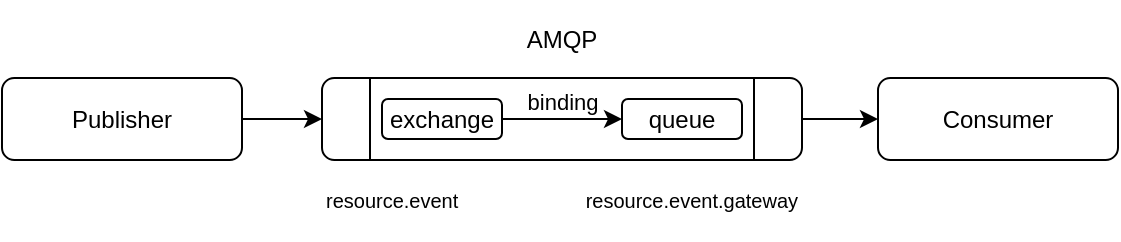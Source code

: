 <mxfile version="18.1.3" type="device" pages="2"><diagram id="PPfoWpOStz6Fa0XrBPdH" name="amqp"><mxGraphModel dx="1101" dy="1217" grid="0" gridSize="10" guides="1" tooltips="1" connect="1" arrows="1" fold="1" page="0" pageScale="1" pageWidth="850" pageHeight="1100" math="0" shadow="0"><root><mxCell id="0"/><mxCell id="1" parent="0"/><mxCell id="lq-2EiFAghi-F8ZjYznK-3" value="" style="edgeStyle=orthogonalEdgeStyle;rounded=0;orthogonalLoop=1;jettySize=auto;html=1;" parent="1" source="lq-2EiFAghi-F8ZjYznK-1" target="lq-2EiFAghi-F8ZjYznK-2" edge="1"><mxGeometry relative="1" as="geometry"/></mxCell><mxCell id="lq-2EiFAghi-F8ZjYznK-1" value="Publisher" style="rounded=1;whiteSpace=wrap;html=1;" parent="1" vertex="1"><mxGeometry x="200" y="359" width="120" height="41" as="geometry"/></mxCell><mxCell id="lq-2EiFAghi-F8ZjYznK-5" value="" style="edgeStyle=orthogonalEdgeStyle;rounded=0;orthogonalLoop=1;jettySize=auto;html=1;" parent="1" source="lq-2EiFAghi-F8ZjYznK-2" target="lq-2EiFAghi-F8ZjYznK-4" edge="1"><mxGeometry relative="1" as="geometry"/></mxCell><mxCell id="lq-2EiFAghi-F8ZjYznK-2" value="" style="shape=process;whiteSpace=wrap;html=1;backgroundOutline=1;rounded=1;" parent="1" vertex="1"><mxGeometry x="360" y="359" width="240" height="41" as="geometry"/></mxCell><mxCell id="lq-2EiFAghi-F8ZjYznK-4" value="Consumer" style="whiteSpace=wrap;html=1;rounded=1;" parent="1" vertex="1"><mxGeometry x="638" y="359" width="120" height="41" as="geometry"/></mxCell><mxCell id="lq-2EiFAghi-F8ZjYznK-8" value="binding" style="edgeStyle=orthogonalEdgeStyle;rounded=0;orthogonalLoop=1;jettySize=auto;html=1;" parent="1" source="lq-2EiFAghi-F8ZjYznK-6" target="lq-2EiFAghi-F8ZjYznK-7" edge="1"><mxGeometry y="10" relative="1" as="geometry"><mxPoint y="1" as="offset"/></mxGeometry></mxCell><mxCell id="lq-2EiFAghi-F8ZjYznK-6" value="exchange" style="rounded=1;whiteSpace=wrap;html=1;" parent="1" vertex="1"><mxGeometry x="390" y="369.5" width="60" height="20" as="geometry"/></mxCell><mxCell id="lq-2EiFAghi-F8ZjYznK-7" value="queue" style="rounded=1;whiteSpace=wrap;html=1;" parent="1" vertex="1"><mxGeometry x="510" y="369.5" width="60" height="20" as="geometry"/></mxCell><mxCell id="lq-2EiFAghi-F8ZjYznK-9" value="AMQP" style="rounded=0;whiteSpace=wrap;html=1;strokeColor=none;fillColor=none;" parent="1" vertex="1"><mxGeometry x="440" y="320" width="80" height="40" as="geometry"/></mxCell><mxCell id="lq-2EiFAghi-F8ZjYznK-11" value="resource.event" style="rounded=0;whiteSpace=wrap;html=1;fillColor=none;strokeColor=none;fontSize=10;align=left;" parent="1" vertex="1"><mxGeometry x="360" y="400" width="120" height="40" as="geometry"/></mxCell><mxCell id="lq-2EiFAghi-F8ZjYznK-12" value="resource.event.gateway" style="rounded=0;whiteSpace=wrap;html=1;fillColor=none;strokeColor=none;fontSize=10;align=right;" parent="1" vertex="1"><mxGeometry x="480" y="400" width="120" height="40" as="geometry"/></mxCell></root></mxGraphModel></diagram><diagram id="zuWuOEXiTJKzQNvaGwk0" name="schema"><mxGraphModel dx="440" dy="487" grid="0" gridSize="10" guides="1" tooltips="1" connect="1" arrows="1" fold="1" page="0" pageScale="1" pageWidth="850" pageHeight="1100" math="0" shadow="0"><root><mxCell id="0"/><mxCell id="1" parent="0"/><mxCell id="ENg0cOnUZ4QmfnHq1nYg-94" style="edgeStyle=orthogonalEdgeStyle;rounded=0;orthogonalLoop=1;jettySize=auto;html=1;dashed=1;labelBackgroundColor=none;fontSize=7;fontColor=#EA6B66;startArrow=none;startFill=0;endArrow=classic;endFill=1;dashPattern=1 4;" parent="1" source="ENg0cOnUZ4QmfnHq1nYg-18" target="ENg0cOnUZ4QmfnHq1nYg-18" edge="1"><mxGeometry relative="1" as="geometry"><mxPoint x="385" y="578" as="targetPoint"/><Array as="points"><mxPoint x="335" y="625"/><mxPoint x="335" y="572"/><mxPoint x="388" y="572"/></Array></mxGeometry></mxCell><mxCell id="ENg0cOnUZ4QmfnHq1nYg-18" value="&lt;br&gt;&lt;br&gt;control&lt;br&gt;&lt;br&gt;&lt;br&gt;&lt;br&gt;" style="rounded=1;whiteSpace=wrap;html=1;fillColor=#e1d5e7;strokeColor=#9673a6;" parent="1" vertex="1"><mxGeometry x="360" y="590" width="120" height="120" as="geometry"/></mxCell><mxCell id="ENg0cOnUZ4QmfnHq1nYg-1" value="gateway" style="rounded=1;whiteSpace=wrap;html=1;fillColor=#e1d5e7;strokeColor=#9673a6;" parent="1" vertex="1"><mxGeometry x="360" y="480" width="120" height="50" as="geometry"/></mxCell><mxCell id="ENg0cOnUZ4QmfnHq1nYg-2" value="AMQP" style="shape=cylinder3;whiteSpace=wrap;html=1;boundedLbl=1;backgroundOutline=1;size=15;fillColor=#fff2cc;strokeColor=#d6b656;" parent="1" vertex="1"><mxGeometry x="640" y="460" width="60" height="425" as="geometry"/></mxCell><mxCell id="ENg0cOnUZ4QmfnHq1nYg-5" value="&lt;font style=&quot;font-size: 6px;&quot;&gt;1: POST http://host/resources/open&lt;/font&gt;" style="edgeStyle=orthogonalEdgeStyle;rounded=0;orthogonalLoop=1;jettySize=auto;html=1;entryX=0.5;entryY=0;entryDx=0;entryDy=0;align=right;fillColor=#dae8fc;strokeColor=#6c8ebf;" parent="1" edge="1"><mxGeometry relative="1" as="geometry"><mxPoint x="410" y="400" as="sourcePoint"/><mxPoint x="410" y="480" as="targetPoint"/></mxGeometry></mxCell><mxCell id="ENg0cOnUZ4QmfnHq1nYg-4" value="front" style="rounded=1;whiteSpace=wrap;html=1;fillColor=#dae8fc;strokeColor=#6c8ebf;" parent="1" vertex="1"><mxGeometry x="360" y="360" width="120" height="40" as="geometry"/></mxCell><mxCell id="ENg0cOnUZ4QmfnHq1nYg-15" style="edgeStyle=orthogonalEdgeStyle;rounded=0;orthogonalLoop=1;jettySize=auto;html=1;fillColor=#dae8fc;strokeColor=#6c8ebf;exitX=0.416;exitY=0.999;exitDx=0;exitDy=0;exitPerimeter=0;" parent="1" source="ENg0cOnUZ4QmfnHq1nYg-12" edge="1"><mxGeometry relative="1" as="geometry"><mxPoint x="410" y="850" as="sourcePoint"/><mxPoint x="410" y="930" as="targetPoint"/></mxGeometry></mxCell><mxCell id="ENg0cOnUZ4QmfnHq1nYg-17" value="&lt;font style=&quot;font-size: 6px;&quot;&gt;6: http://host/users/open&lt;/font&gt;" style="edgeLabel;html=1;align=right;verticalAlign=middle;resizable=0;points=[];" parent="ENg0cOnUZ4QmfnHq1nYg-15" vertex="1" connectable="0"><mxGeometry x="0.146" y="-2" relative="1" as="geometry"><mxPoint y="-5" as="offset"/></mxGeometry></mxCell><mxCell id="ENg0cOnUZ4QmfnHq1nYg-62" style="edgeStyle=orthogonalEdgeStyle;rounded=0;orthogonalLoop=1;jettySize=auto;html=1;entryX=1;entryY=0.5;entryDx=0;entryDy=0;labelBackgroundColor=none;fontSize=6;fontColor=#FFD966;startArrow=classic;startFill=1;endArrow=classic;endFill=1;" parent="1" source="ENg0cOnUZ4QmfnHq1nYg-12" target="ENg0cOnUZ4QmfnHq1nYg-61" edge="1"><mxGeometry relative="1" as="geometry"/></mxCell><mxCell id="ENg0cOnUZ4QmfnHq1nYg-12" value="object" style="rounded=1;whiteSpace=wrap;html=1;fillColor=#e1d5e7;strokeColor=#9673a6;" parent="1" vertex="1"><mxGeometry x="360" y="810" width="120" height="60" as="geometry"/></mxCell><mxCell id="ENg0cOnUZ4QmfnHq1nYg-16" value="&lt;font style=&quot;font-size: 6px;&quot;&gt;7: response&amp;nbsp;&lt;span style=&quot;&quot;&gt;http://host/users/open&lt;/span&gt;&lt;/font&gt;" style="edgeStyle=orthogonalEdgeStyle;rounded=0;orthogonalLoop=1;jettySize=auto;html=1;align=left;fillColor=#dae8fc;strokeColor=#6c8ebf;" parent="1" edge="1"><mxGeometry relative="1" as="geometry"><mxPoint x="430" y="930" as="sourcePoint"/><mxPoint x="430" y="870" as="targetPoint"/></mxGeometry></mxCell><mxCell id="ENg0cOnUZ4QmfnHq1nYg-14" value="hr" style="rounded=1;whiteSpace=wrap;html=1;fillColor=#dae8fc;strokeColor=#6c8ebf;" parent="1" vertex="1"><mxGeometry x="360" y="930" width="120" height="40" as="geometry"/></mxCell><mxCell id="ENg0cOnUZ4QmfnHq1nYg-23" value="" style="endArrow=classic;html=1;rounded=0;dashed=1;fontSize=6;entryX=0.013;entryY=0.072;entryDx=0;entryDy=0;entryPerimeter=0;fillColor=#fff2cc;strokeColor=#d6b656;" parent="1" target="ENg0cOnUZ4QmfnHq1nYg-2" edge="1"><mxGeometry relative="1" as="geometry"><mxPoint x="480" y="491" as="sourcePoint"/><mxPoint x="599.22" y="491.88" as="targetPoint"/></mxGeometry></mxCell><mxCell id="ENg0cOnUZ4QmfnHq1nYg-24" value="" style="shape=message;html=1;outlineConnect=0;fontSize=6;fillColor=#fff2cc;strokeColor=#d6b656;" parent="ENg0cOnUZ4QmfnHq1nYg-23" vertex="1"><mxGeometry width="20" height="14" relative="1" as="geometry"><mxPoint x="-10" y="-7" as="offset"/></mxGeometry></mxCell><mxCell id="ENg0cOnUZ4QmfnHq1nYg-26" value="&lt;span style=&quot;background-color: rgb(255, 255, 255);&quot;&gt;&lt;font style=&quot;font-size: 6px;&quot;&gt;2: gateway.resource.open&lt;/font&gt;&lt;/span&gt;" style="rounded=0;whiteSpace=wrap;html=1;fontSize=6;strokeColor=none;fillColor=none;align=center;" parent="1" vertex="1"><mxGeometry x="511" y="474" width="101" height="10" as="geometry"/></mxCell><mxCell id="ENg0cOnUZ4QmfnHq1nYg-29" value="" style="endArrow=none;html=1;rounded=0;dashed=1;fontSize=6;entryX=0;entryY=0.4;entryDx=0;entryDy=0;entryPerimeter=0;endFill=0;startArrow=classic;startFill=1;fillColor=#fff2cc;strokeColor=#d6b656;" parent="1" edge="1"><mxGeometry relative="1" as="geometry"><mxPoint x="481.39" y="609.0" as="sourcePoint"/><mxPoint x="640" y="610.0" as="targetPoint"/></mxGeometry></mxCell><mxCell id="ENg0cOnUZ4QmfnHq1nYg-30" value="" style="shape=message;html=1;outlineConnect=0;fontSize=6;fillColor=#fff2cc;strokeColor=#d6b656;" parent="ENg0cOnUZ4QmfnHq1nYg-29" vertex="1"><mxGeometry width="20" height="14" relative="1" as="geometry"><mxPoint x="-10" y="-7" as="offset"/></mxGeometry></mxCell><mxCell id="ENg0cOnUZ4QmfnHq1nYg-31" value="&lt;span style=&quot;background-color: rgb(255, 255, 255); font-size: 6px;&quot;&gt;3: gateway.resource.open.control&lt;/span&gt;" style="rounded=0;whiteSpace=wrap;html=1;fontSize=6;strokeColor=none;fillColor=none;align=center;" parent="1" vertex="1"><mxGeometry x="512.39" y="592" width="101" height="10" as="geometry"/></mxCell><mxCell id="ENg0cOnUZ4QmfnHq1nYg-32" value="" style="endArrow=classic;html=1;rounded=0;dashed=1;fontSize=6;entryX=0;entryY=0.488;entryDx=0;entryDy=0;entryPerimeter=0;fillColor=#fff2cc;strokeColor=#d6b656;" parent="1" edge="1"><mxGeometry relative="1" as="geometry"><mxPoint x="480" y="640" as="sourcePoint"/><mxPoint x="640" y="640.8" as="targetPoint"/></mxGeometry></mxCell><mxCell id="ENg0cOnUZ4QmfnHq1nYg-33" value="" style="shape=message;html=1;outlineConnect=0;fontSize=6;fillColor=#fff2cc;strokeColor=#d6b656;" parent="ENg0cOnUZ4QmfnHq1nYg-32" vertex="1"><mxGeometry width="20" height="14" relative="1" as="geometry"><mxPoint x="-10" y="-7" as="offset"/></mxGeometry></mxCell><mxCell id="ENg0cOnUZ4QmfnHq1nYg-34" value="&lt;span style=&quot;background-color: rgb(255, 255, 255);&quot;&gt;&lt;font style=&quot;font-size: 6px;&quot;&gt;4: control.resource.open&lt;/font&gt;&lt;/span&gt;" style="rounded=0;whiteSpace=wrap;html=1;fontSize=6;strokeColor=none;fillColor=none;align=center;" parent="1" vertex="1"><mxGeometry x="511" y="623" width="101" height="10" as="geometry"/></mxCell><mxCell id="ENg0cOnUZ4QmfnHq1nYg-35" value="" style="endArrow=none;html=1;rounded=0;dashed=1;fontSize=6;entryX=0;entryY=0.783;entryDx=0;entryDy=0;entryPerimeter=0;endFill=0;startArrow=classic;startFill=1;fillColor=#fff2cc;strokeColor=#d6b656;" parent="1" edge="1"><mxGeometry relative="1" as="geometry"><mxPoint x="481.39" y="823" as="sourcePoint"/><mxPoint x="640" y="824.05" as="targetPoint"/></mxGeometry></mxCell><mxCell id="ENg0cOnUZ4QmfnHq1nYg-36" value="" style="shape=message;html=1;outlineConnect=0;fontSize=6;fillColor=#fff2cc;strokeColor=#d6b656;" parent="ENg0cOnUZ4QmfnHq1nYg-35" vertex="1"><mxGeometry width="20" height="14" relative="1" as="geometry"><mxPoint x="-10" y="-7" as="offset"/></mxGeometry></mxCell><mxCell id="ENg0cOnUZ4QmfnHq1nYg-37" value="&lt;span style=&quot;background-color: rgb(255, 255, 255); font-size: 6px;&quot;&gt;5: control.resource.open.object&lt;/span&gt;" style="rounded=0;whiteSpace=wrap;html=1;fontSize=6;strokeColor=none;fillColor=none;align=center;" parent="1" vertex="1"><mxGeometry x="512.39" y="806" width="101" height="10" as="geometry"/></mxCell><mxCell id="ENg0cOnUZ4QmfnHq1nYg-39" value="" style="endArrow=classic;html=1;rounded=0;dashed=1;fontSize=6;entryX=-0.023;entryY=0.872;entryDx=0;entryDy=0;entryPerimeter=0;fillColor=#fff2cc;strokeColor=#d6b656;" parent="1" edge="1"><mxGeometry relative="1" as="geometry"><mxPoint x="480" y="855" as="sourcePoint"/><mxPoint x="638.62" y="855.2" as="targetPoint"/></mxGeometry></mxCell><mxCell id="ENg0cOnUZ4QmfnHq1nYg-40" value="" style="shape=message;html=1;outlineConnect=0;fontSize=6;fillColor=#fff2cc;strokeColor=#d6b656;" parent="ENg0cOnUZ4QmfnHq1nYg-39" vertex="1"><mxGeometry width="20" height="14" relative="1" as="geometry"><mxPoint x="-10" y="-7" as="offset"/></mxGeometry></mxCell><mxCell id="ENg0cOnUZ4QmfnHq1nYg-41" value="&lt;span style=&quot;background-color: rgb(255, 255, 255);&quot;&gt;&lt;font style=&quot;font-size: 6px;&quot;&gt;8: object.resource.open.response&lt;/font&gt;&lt;/span&gt;" style="rounded=0;whiteSpace=wrap;html=1;fontSize=6;strokeColor=none;fillColor=none;align=center;" parent="1" vertex="1"><mxGeometry x="511" y="838" width="101" height="10" as="geometry"/></mxCell><mxCell id="ENg0cOnUZ4QmfnHq1nYg-42" value="" style="endArrow=none;html=1;rounded=0;dashed=1;fontSize=6;entryX=0;entryY=0.571;entryDx=0;entryDy=0;entryPerimeter=0;endFill=0;startArrow=classic;startFill=1;fillColor=#fff2cc;strokeColor=#d6b656;" parent="1" edge="1"><mxGeometry relative="1" as="geometry"><mxPoint x="481.39" y="669" as="sourcePoint"/><mxPoint x="640" y="669.85" as="targetPoint"/></mxGeometry></mxCell><mxCell id="ENg0cOnUZ4QmfnHq1nYg-43" value="" style="shape=message;html=1;outlineConnect=0;fontSize=6;fillColor=#fff2cc;strokeColor=#d6b656;" parent="ENg0cOnUZ4QmfnHq1nYg-42" vertex="1"><mxGeometry width="20" height="14" relative="1" as="geometry"><mxPoint x="-10" y="-7" as="offset"/></mxGeometry></mxCell><mxCell id="ENg0cOnUZ4QmfnHq1nYg-44" value="&lt;span style=&quot;background-color: rgb(255, 255, 255); font-size: 6px;&quot;&gt;9: object.resource.open.response.control&lt;/span&gt;" style="rounded=0;whiteSpace=wrap;html=1;fontSize=6;strokeColor=none;fillColor=none;align=center;" parent="1" vertex="1"><mxGeometry x="500" y="652" width="121" height="10" as="geometry"/></mxCell><mxCell id="ENg0cOnUZ4QmfnHq1nYg-45" value="" style="endArrow=classic;html=1;rounded=0;dashed=1;fontSize=6;entryX=0;entryY=0.657;entryDx=0;entryDy=0;entryPerimeter=0;fillColor=#fff2cc;strokeColor=#d6b656;" parent="1" edge="1"><mxGeometry relative="1" as="geometry"><mxPoint x="480" y="700" as="sourcePoint"/><mxPoint x="640" y="699.95" as="targetPoint"/></mxGeometry></mxCell><mxCell id="ENg0cOnUZ4QmfnHq1nYg-46" value="" style="shape=message;html=1;outlineConnect=0;fontSize=6;fillColor=#fff2cc;strokeColor=#d6b656;" parent="ENg0cOnUZ4QmfnHq1nYg-45" vertex="1"><mxGeometry width="20" height="14" relative="1" as="geometry"><mxPoint x="-10" y="-7" as="offset"/></mxGeometry></mxCell><mxCell id="ENg0cOnUZ4QmfnHq1nYg-47" value="&lt;span style=&quot;background-color: rgb(255, 255, 255);&quot;&gt;&lt;font style=&quot;font-size: 6px;&quot;&gt;10: control.resource.open.response&lt;/font&gt;&lt;/span&gt;" style="rounded=0;whiteSpace=wrap;html=1;fontSize=6;strokeColor=none;fillColor=none;align=center;" parent="1" vertex="1"><mxGeometry x="511" y="683" width="101" height="10" as="geometry"/></mxCell><mxCell id="ENg0cOnUZ4QmfnHq1nYg-51" value="" style="endArrow=none;html=1;rounded=0;dashed=1;fontSize=6;entryX=-0.002;entryY=0.137;entryDx=0;entryDy=0;entryPerimeter=0;endFill=0;startArrow=classic;startFill=1;labelBackgroundColor=none;fillColor=#fff2cc;strokeColor=#d6b656;" parent="1" target="ENg0cOnUZ4QmfnHq1nYg-2" edge="1"><mxGeometry relative="1" as="geometry"><mxPoint x="481.39" y="519" as="sourcePoint"/><mxPoint x="600.61" y="519.88" as="targetPoint"/></mxGeometry></mxCell><mxCell id="ENg0cOnUZ4QmfnHq1nYg-52" value="" style="shape=message;html=1;outlineConnect=0;fontSize=6;fillColor=#fff2cc;strokeColor=#d6b656;" parent="ENg0cOnUZ4QmfnHq1nYg-51" vertex="1"><mxGeometry width="20" height="14" relative="1" as="geometry"><mxPoint x="-10" y="-7" as="offset"/></mxGeometry></mxCell><mxCell id="ENg0cOnUZ4QmfnHq1nYg-53" value="&lt;span style=&quot;font-size: 6px;&quot;&gt;11: control.resource.open.response.gateway&lt;/span&gt;" style="rounded=0;whiteSpace=wrap;html=1;fontSize=6;strokeColor=none;fillColor=none;labelBackgroundColor=none;align=center;" parent="1" vertex="1"><mxGeometry x="500" y="502" width="130" height="10" as="geometry"/></mxCell><mxCell id="ENg0cOnUZ4QmfnHq1nYg-54" value="policies" style="rounded=1;whiteSpace=wrap;html=1;labelBackgroundColor=none;fontSize=6;fillColor=#d5e8d4;strokeColor=#82b366;" parent="1" vertex="1"><mxGeometry x="364" y="660" width="54" height="34" as="geometry"/></mxCell><mxCell id="ENg0cOnUZ4QmfnHq1nYg-56" value="SSM" style="rounded=1;whiteSpace=wrap;html=1;labelBackgroundColor=none;fontSize=6;fillColor=#d5e8d4;strokeColor=#82b366;" parent="1" vertex="1"><mxGeometry x="423" y="660" width="53" height="34" as="geometry"/></mxCell><mxCell id="ENg0cOnUZ4QmfnHq1nYg-58" value="&lt;font style=&quot;font-size: 6px;&quot;&gt;12: push resource&lt;/font&gt;" style="edgeStyle=orthogonalEdgeStyle;rounded=0;orthogonalLoop=1;jettySize=auto;html=1;entryX=0.5;entryY=0;entryDx=0;entryDy=0;align=left;startArrow=classic;startFill=1;endArrow=none;endFill=0;fillColor=#dae8fc;strokeColor=#6c8ebf;" parent="1" edge="1"><mxGeometry relative="1" as="geometry"><mxPoint x="430" y="400" as="sourcePoint"/><mxPoint x="430" y="480" as="targetPoint"/></mxGeometry></mxCell><mxCell id="ENg0cOnUZ4QmfnHq1nYg-61" value="Object DB" style="rounded=0;whiteSpace=wrap;html=1;labelBackgroundColor=none;fontSize=6;fillColor=#ffe6cc;strokeColor=#d79b00;" parent="1" vertex="1"><mxGeometry x="258" y="821.5" width="57" height="37" as="geometry"/></mxCell><mxCell id="ENg0cOnUZ4QmfnHq1nYg-63" style="edgeStyle=orthogonalEdgeStyle;rounded=0;orthogonalLoop=1;jettySize=auto;html=1;entryX=1;entryY=0.5;entryDx=0;entryDy=0;labelBackgroundColor=none;fontSize=6;fontColor=#FFD966;startArrow=classic;startFill=1;endArrow=classic;endFill=1;" parent="1" target="ENg0cOnUZ4QmfnHq1nYg-64" edge="1"><mxGeometry relative="1" as="geometry"><mxPoint x="360" y="677" as="sourcePoint"/></mxGeometry></mxCell><mxCell id="ENg0cOnUZ4QmfnHq1nYg-64" value="Control DB" style="rounded=0;whiteSpace=wrap;html=1;labelBackgroundColor=none;fontSize=6;fillColor=#ffe6cc;strokeColor=#d79b00;" parent="1" vertex="1"><mxGeometry x="258" y="658.5" width="57" height="37" as="geometry"/></mxCell><mxCell id="ENg0cOnUZ4QmfnHq1nYg-65" style="edgeStyle=orthogonalEdgeStyle;rounded=0;orthogonalLoop=1;jettySize=auto;html=1;entryX=1;entryY=0.5;entryDx=0;entryDy=0;labelBackgroundColor=none;fontSize=6;fontColor=#FFD966;startArrow=classic;startFill=1;endArrow=classic;endFill=1;" parent="1" target="ENg0cOnUZ4QmfnHq1nYg-66" edge="1"><mxGeometry relative="1" as="geometry"><mxPoint x="360" y="950" as="sourcePoint"/></mxGeometry></mxCell><mxCell id="ENg0cOnUZ4QmfnHq1nYg-66" value="HR DB" style="rounded=0;whiteSpace=wrap;html=1;labelBackgroundColor=none;fontSize=6;fillColor=#ffe6cc;strokeColor=#d79b00;" parent="1" vertex="1"><mxGeometry x="258" y="931.5" width="57" height="37" as="geometry"/></mxCell><mxCell id="ENg0cOnUZ4QmfnHq1nYg-86" style="edgeStyle=orthogonalEdgeStyle;rounded=0;orthogonalLoop=1;jettySize=auto;html=1;entryX=1;entryY=0.5;entryDx=0;entryDy=0;labelBackgroundColor=none;fontSize=12;fontColor=#EA6B66;startArrow=none;startFill=0;endArrow=classic;endFill=1;dashed=1;dashPattern=1 1;fillColor=#f8cecc;strokeColor=#b85450;" parent="1" source="ENg0cOnUZ4QmfnHq1nYg-67" target="ENg0cOnUZ4QmfnHq1nYg-4" edge="1"><mxGeometry relative="1" as="geometry"/></mxCell><mxCell id="ENg0cOnUZ4QmfnHq1nYg-87" value="&lt;font style=&quot;font-size: 7px;&quot;&gt;push error&lt;/font&gt;" style="edgeLabel;html=1;align=center;verticalAlign=middle;resizable=0;points=[];fontSize=12;fontColor=#EA6B66;" parent="ENg0cOnUZ4QmfnHq1nYg-86" vertex="1" connectable="0"><mxGeometry x="-0.19" y="-2" relative="1" as="geometry"><mxPoint as="offset"/></mxGeometry></mxCell><mxCell id="ENg0cOnUZ4QmfnHq1nYg-67" value="Notification" style="rounded=1;whiteSpace=wrap;html=1;labelBackgroundColor=none;fontSize=12;fillColor=#f8cecc;strokeColor=#b85450;" parent="1" vertex="1"><mxGeometry x="690.5" y="360" width="120" height="40" as="geometry"/></mxCell><mxCell id="ENg0cOnUZ4QmfnHq1nYg-68" value="" style="endArrow=classic;html=1;rounded=0;dashed=1;fontSize=6;entryX=0.013;entryY=0.072;entryDx=0;entryDy=0;entryPerimeter=0;fillColor=#f8cecc;strokeColor=#b85450;exitX=0.5;exitY=1;exitDx=0;exitDy=0;" parent="1" source="ENg0cOnUZ4QmfnHq1nYg-1" edge="1"><mxGeometry relative="1" as="geometry"><mxPoint x="479.22" y="557.62" as="sourcePoint"/><mxPoint x="640" y="559.38" as="targetPoint"/><Array as="points"><mxPoint x="420" y="560"/></Array></mxGeometry></mxCell><mxCell id="ENg0cOnUZ4QmfnHq1nYg-69" value="" style="shape=message;html=1;outlineConnect=0;fontSize=6;fillColor=#f8cecc;strokeColor=#b85450;" parent="ENg0cOnUZ4QmfnHq1nYg-68" vertex="1"><mxGeometry width="20" height="14" relative="1" as="geometry"><mxPoint x="35" y="-7" as="offset"/></mxGeometry></mxCell><mxCell id="ENg0cOnUZ4QmfnHq1nYg-70" value="&lt;span style=&quot;background-color: rgb(255, 255, 255);&quot;&gt;gateway.error&lt;/span&gt;" style="rounded=0;whiteSpace=wrap;html=1;fontSize=6;strokeColor=none;fillColor=none;align=center;fontColor=#EA6B66;" parent="1" vertex="1"><mxGeometry x="509" y="540.62" width="101" height="10" as="geometry"/></mxCell><mxCell id="ENg0cOnUZ4QmfnHq1nYg-73" value="" style="endArrow=classic;html=1;rounded=0;dashed=1;fontSize=6;entryX=0.013;entryY=0.072;entryDx=0;entryDy=0;entryPerimeter=0;fillColor=#f8cecc;strokeColor=#b85450;exitX=0.5;exitY=1;exitDx=0;exitDy=0;" parent="1" edge="1"><mxGeometry relative="1" as="geometry"><mxPoint x="420" y="710" as="sourcePoint"/><mxPoint x="640" y="739.38" as="targetPoint"/><Array as="points"><mxPoint x="420" y="740"/></Array></mxGeometry></mxCell><mxCell id="ENg0cOnUZ4QmfnHq1nYg-74" value="" style="shape=message;html=1;outlineConnect=0;fontSize=6;fillColor=#f8cecc;strokeColor=#b85450;" parent="ENg0cOnUZ4QmfnHq1nYg-73" vertex="1"><mxGeometry width="20" height="14" relative="1" as="geometry"><mxPoint x="35" y="-7" as="offset"/></mxGeometry></mxCell><mxCell id="ENg0cOnUZ4QmfnHq1nYg-75" value="&lt;span style=&quot;background-color: rgb(255, 255, 255);&quot;&gt;control.error&lt;/span&gt;" style="rounded=0;whiteSpace=wrap;html=1;fontSize=6;strokeColor=none;fillColor=none;align=center;fontColor=#EA6B66;" parent="1" vertex="1"><mxGeometry x="509" y="720.62" width="101" height="10" as="geometry"/></mxCell><mxCell id="ENg0cOnUZ4QmfnHq1nYg-76" value="" style="endArrow=classic;html=1;rounded=0;dashed=1;fontSize=6;entryX=0.013;entryY=0.072;entryDx=0;entryDy=0;entryPerimeter=0;fillColor=#f8cecc;strokeColor=#b85450;exitX=0.5;exitY=0;exitDx=0;exitDy=0;" parent="1" source="ENg0cOnUZ4QmfnHq1nYg-12" edge="1"><mxGeometry relative="1" as="geometry"><mxPoint x="420" y="750" as="sourcePoint"/><mxPoint x="640" y="779.38" as="targetPoint"/><Array as="points"><mxPoint x="420" y="780"/></Array></mxGeometry></mxCell><mxCell id="ENg0cOnUZ4QmfnHq1nYg-77" value="" style="shape=message;html=1;outlineConnect=0;fontSize=6;fillColor=#f8cecc;strokeColor=#b85450;" parent="ENg0cOnUZ4QmfnHq1nYg-76" vertex="1"><mxGeometry width="20" height="14" relative="1" as="geometry"><mxPoint x="35" y="-7" as="offset"/></mxGeometry></mxCell><mxCell id="ENg0cOnUZ4QmfnHq1nYg-78" value="&lt;span style=&quot;background-color: rgb(255, 255, 255);&quot;&gt;object.error&lt;/span&gt;" style="rounded=0;whiteSpace=wrap;html=1;fontSize=6;strokeColor=none;fillColor=none;align=center;fontColor=#EA6B66;" parent="1" vertex="1"><mxGeometry x="509" y="760.62" width="101" height="10" as="geometry"/></mxCell><mxCell id="ENg0cOnUZ4QmfnHq1nYg-79" value="" style="endArrow=classic;html=1;rounded=0;dashed=1;fontSize=6;entryX=0.5;entryY=1;entryDx=0;entryDy=0;fillColor=#f8cecc;strokeColor=#b85450;" parent="1" target="ENg0cOnUZ4QmfnHq1nYg-67" edge="1"><mxGeometry relative="1" as="geometry"><mxPoint x="702" y="560" as="sourcePoint"/><mxPoint x="832" y="449.38" as="targetPoint"/><Array as="points"><mxPoint x="752" y="560"/></Array></mxGeometry></mxCell><mxCell id="ENg0cOnUZ4QmfnHq1nYg-80" value="" style="shape=message;html=1;outlineConnect=0;fontSize=6;fillColor=#f8cecc;strokeColor=#b85450;" parent="ENg0cOnUZ4QmfnHq1nYg-79" vertex="1"><mxGeometry width="20" height="14" relative="1" as="geometry"><mxPoint x="-10" y="-8" as="offset"/></mxGeometry></mxCell><mxCell id="ENg0cOnUZ4QmfnHq1nYg-81" value="&lt;span style=&quot;background-color: rgb(255, 255, 255);&quot;&gt;gateway.error.notification&lt;/span&gt;" style="rounded=0;whiteSpace=wrap;html=1;fontSize=6;strokeColor=none;fillColor=none;align=center;fontColor=#EA6B66;" parent="1" vertex="1"><mxGeometry x="700" y="461.5" width="101" height="10" as="geometry"/></mxCell><mxCell id="ENg0cOnUZ4QmfnHq1nYg-84" value="&lt;span style=&quot;background-color: rgb(255, 255, 255);&quot;&gt;control.error.notification&lt;/span&gt;" style="rounded=0;whiteSpace=wrap;html=1;fontSize=6;strokeColor=none;fillColor=none;align=center;fontColor=#EA6B66;" parent="1" vertex="1"><mxGeometry x="700" y="471.5" width="101" height="10" as="geometry"/></mxCell><mxCell id="ENg0cOnUZ4QmfnHq1nYg-85" value="&lt;span style=&quot;background-color: rgb(255, 255, 255);&quot;&gt;object.error.notification&lt;/span&gt;" style="rounded=0;whiteSpace=wrap;html=1;fontSize=6;strokeColor=none;fillColor=none;align=center;fontColor=#EA6B66;" parent="1" vertex="1"><mxGeometry x="700" y="481.5" width="101" height="10" as="geometry"/></mxCell><mxCell id="ENg0cOnUZ4QmfnHq1nYg-96" value="&lt;font color=&quot;#333333&quot;&gt;calculatePolicies&lt;br&gt;sendEvent to SSM&lt;br&gt;&lt;/font&gt;" style="rounded=0;whiteSpace=wrap;html=1;labelBackgroundColor=none;fontSize=7;fontColor=#EA6B66;fillColor=none;align=right;strokeColor=none;" parent="1" vertex="1"><mxGeometry x="268" y="577" width="65" height="42.62" as="geometry"/></mxCell></root></mxGraphModel></diagram></mxfile>